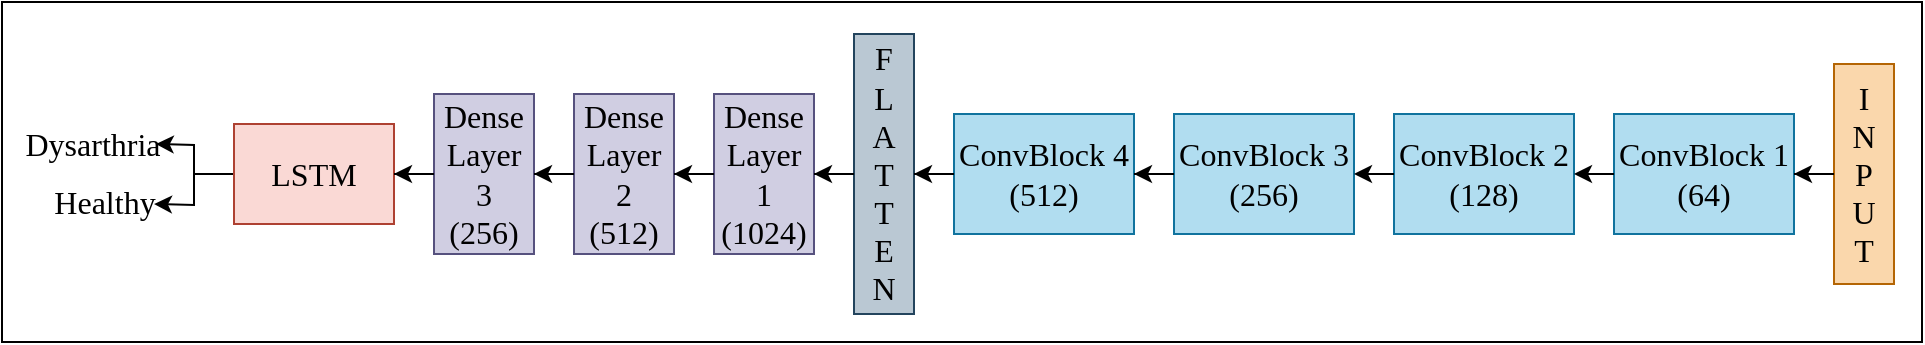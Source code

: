 <mxfile version="20.2.7" type="google"><diagram id="f-2JbrkMdr3qvQsk5--C" name="Page-1"><mxGraphModel grid="1" page="1" gridSize="10" guides="1" tooltips="1" connect="1" arrows="1" fold="1" pageScale="1" pageWidth="827" pageHeight="1169" math="0" shadow="0"><root><mxCell id="0"/><mxCell id="1" parent="0"/><mxCell id="0vdZdFmGyib4uNR2lbMW-3" value="" style="group" connectable="0" vertex="1" parent="1"><mxGeometry x="30" y="30" width="960" height="170" as="geometry"/></mxCell><mxCell id="WBi73WO5bBsdgsCzCKwa-1" value="I&lt;br style=&quot;font-size: 16px;&quot;&gt;N&lt;br style=&quot;font-size: 16px;&quot;&gt;P&lt;br style=&quot;font-size: 16px;&quot;&gt;U&lt;br style=&quot;font-size: 16px;&quot;&gt;T&lt;br style=&quot;font-size: 16px;&quot;&gt;" style="rounded=0;whiteSpace=wrap;html=1;fillColor=#fad7ac;strokeColor=#b46504;fontFamily=Times New Roman;fontSize=16;" vertex="1" parent="0vdZdFmGyib4uNR2lbMW-3"><mxGeometry x="916" y="31" width="30" height="110" as="geometry"/></mxCell><mxCell id="WBi73WO5bBsdgsCzCKwa-2" value="ConvBlock 1&lt;br style=&quot;font-size: 16px;&quot;&gt;(64)" style="rounded=0;whiteSpace=wrap;html=1;fillColor=#b1ddf0;strokeColor=#10739e;fontFamily=Times New Roman;fontSize=16;" vertex="1" parent="0vdZdFmGyib4uNR2lbMW-3"><mxGeometry x="806" y="56" width="90" height="60" as="geometry"/></mxCell><mxCell id="AypqskXN47FsD56O5Q2m-5" style="edgeStyle=orthogonalEdgeStyle;rounded=0;orthogonalLoop=1;jettySize=auto;html=1;entryX=1;entryY=0.5;entryDx=0;entryDy=0;fontFamily=Times New Roman;fontSize=16;" edge="1" parent="0vdZdFmGyib4uNR2lbMW-3" source="WBi73WO5bBsdgsCzCKwa-1" target="WBi73WO5bBsdgsCzCKwa-2"><mxGeometry relative="1" as="geometry"/></mxCell><mxCell id="WBi73WO5bBsdgsCzCKwa-3" value="ConvBlock 2&lt;br style=&quot;font-size: 16px;&quot;&gt;(128)" style="rounded=0;whiteSpace=wrap;html=1;fillColor=#b1ddf0;strokeColor=#10739e;fontFamily=Times New Roman;fontSize=16;" vertex="1" parent="0vdZdFmGyib4uNR2lbMW-3"><mxGeometry x="696" y="56" width="90" height="60" as="geometry"/></mxCell><mxCell id="AypqskXN47FsD56O5Q2m-6" style="edgeStyle=orthogonalEdgeStyle;rounded=0;orthogonalLoop=1;jettySize=auto;html=1;exitX=0;exitY=0.5;exitDx=0;exitDy=0;entryX=1;entryY=0.5;entryDx=0;entryDy=0;fontFamily=Times New Roman;fontSize=16;" edge="1" parent="0vdZdFmGyib4uNR2lbMW-3" source="WBi73WO5bBsdgsCzCKwa-2" target="WBi73WO5bBsdgsCzCKwa-3"><mxGeometry relative="1" as="geometry"/></mxCell><mxCell id="WBi73WO5bBsdgsCzCKwa-4" value="ConvBlock 3&lt;br style=&quot;font-size: 16px;&quot;&gt;(256)" style="rounded=0;whiteSpace=wrap;html=1;fillColor=#b1ddf0;strokeColor=#10739e;fontFamily=Times New Roman;fontSize=16;" vertex="1" parent="0vdZdFmGyib4uNR2lbMW-3"><mxGeometry x="586" y="56" width="90" height="60" as="geometry"/></mxCell><mxCell id="AypqskXN47FsD56O5Q2m-7" style="edgeStyle=orthogonalEdgeStyle;rounded=0;orthogonalLoop=1;jettySize=auto;html=1;exitX=0;exitY=0.5;exitDx=0;exitDy=0;entryX=1;entryY=0.5;entryDx=0;entryDy=0;fontFamily=Times New Roman;fontSize=16;" edge="1" parent="0vdZdFmGyib4uNR2lbMW-3" source="WBi73WO5bBsdgsCzCKwa-3" target="WBi73WO5bBsdgsCzCKwa-4"><mxGeometry relative="1" as="geometry"/></mxCell><mxCell id="WBi73WO5bBsdgsCzCKwa-5" value="ConvBlock 4&lt;br style=&quot;font-size: 16px;&quot;&gt;(512)" style="rounded=0;whiteSpace=wrap;html=1;fillColor=#b1ddf0;strokeColor=#10739e;fontFamily=Times New Roman;fontSize=16;" vertex="1" parent="0vdZdFmGyib4uNR2lbMW-3"><mxGeometry x="476" y="56" width="90" height="60" as="geometry"/></mxCell><mxCell id="AypqskXN47FsD56O5Q2m-8" style="edgeStyle=orthogonalEdgeStyle;rounded=0;orthogonalLoop=1;jettySize=auto;html=1;entryX=1;entryY=0.5;entryDx=0;entryDy=0;fontFamily=Times New Roman;fontSize=16;" edge="1" parent="0vdZdFmGyib4uNR2lbMW-3" source="WBi73WO5bBsdgsCzCKwa-4" target="WBi73WO5bBsdgsCzCKwa-5"><mxGeometry relative="1" as="geometry"/></mxCell><mxCell id="WBi73WO5bBsdgsCzCKwa-6" value="F&lt;br style=&quot;font-size: 16px;&quot;&gt;L&lt;br style=&quot;font-size: 16px;&quot;&gt;A&lt;br style=&quot;font-size: 16px;&quot;&gt;T&lt;br style=&quot;font-size: 16px;&quot;&gt;T&lt;br style=&quot;font-size: 16px;&quot;&gt;E&lt;br style=&quot;font-size: 16px;&quot;&gt;N&lt;br style=&quot;font-size: 16px;&quot;&gt;" style="rounded=0;whiteSpace=wrap;html=1;fillColor=#bac8d3;strokeColor=#23445d;fontFamily=Times New Roman;fontSize=16;" vertex="1" parent="0vdZdFmGyib4uNR2lbMW-3"><mxGeometry x="426" y="16" width="30" height="140" as="geometry"/></mxCell><mxCell id="AypqskXN47FsD56O5Q2m-9" style="edgeStyle=orthogonalEdgeStyle;rounded=0;orthogonalLoop=1;jettySize=auto;html=1;fontFamily=Times New Roman;fontSize=16;" edge="1" parent="0vdZdFmGyib4uNR2lbMW-3" source="WBi73WO5bBsdgsCzCKwa-5" target="WBi73WO5bBsdgsCzCKwa-6"><mxGeometry relative="1" as="geometry"/></mxCell><mxCell id="WBi73WO5bBsdgsCzCKwa-7" value="Dense Layer 1&lt;br style=&quot;font-size: 16px;&quot;&gt;(1024)" style="rounded=0;whiteSpace=wrap;html=1;fillColor=#d0cee2;strokeColor=#56517e;fontFamily=Times New Roman;fontSize=16;" vertex="1" parent="0vdZdFmGyib4uNR2lbMW-3"><mxGeometry x="356" y="46" width="50" height="80" as="geometry"/></mxCell><mxCell id="AypqskXN47FsD56O5Q2m-10" style="edgeStyle=orthogonalEdgeStyle;rounded=0;orthogonalLoop=1;jettySize=auto;html=1;entryX=1;entryY=0.5;entryDx=0;entryDy=0;fontFamily=Times New Roman;fontSize=16;" edge="1" parent="0vdZdFmGyib4uNR2lbMW-3" source="WBi73WO5bBsdgsCzCKwa-6" target="WBi73WO5bBsdgsCzCKwa-7"><mxGeometry relative="1" as="geometry"/></mxCell><mxCell id="WBi73WO5bBsdgsCzCKwa-8" value="Dense Layer 2&lt;br style=&quot;font-size: 16px;&quot;&gt;(512)" style="rounded=0;whiteSpace=wrap;html=1;fillColor=#d0cee2;strokeColor=#56517e;fontFamily=Times New Roman;fontSize=16;" vertex="1" parent="0vdZdFmGyib4uNR2lbMW-3"><mxGeometry x="286" y="46" width="50" height="80" as="geometry"/></mxCell><mxCell id="AypqskXN47FsD56O5Q2m-11" style="edgeStyle=orthogonalEdgeStyle;rounded=0;orthogonalLoop=1;jettySize=auto;html=1;entryX=1;entryY=0.5;entryDx=0;entryDy=0;fontFamily=Times New Roman;fontSize=16;" edge="1" parent="0vdZdFmGyib4uNR2lbMW-3" source="WBi73WO5bBsdgsCzCKwa-7" target="WBi73WO5bBsdgsCzCKwa-8"><mxGeometry relative="1" as="geometry"/></mxCell><mxCell id="WBi73WO5bBsdgsCzCKwa-9" value="Dense Layer 3&lt;br style=&quot;font-size: 16px;&quot;&gt;(256)" style="rounded=0;whiteSpace=wrap;html=1;fillColor=#d0cee2;strokeColor=#56517e;fontFamily=Times New Roman;fontSize=16;" vertex="1" parent="0vdZdFmGyib4uNR2lbMW-3"><mxGeometry x="216" y="46" width="50" height="80" as="geometry"/></mxCell><mxCell id="AypqskXN47FsD56O5Q2m-12" style="edgeStyle=orthogonalEdgeStyle;rounded=0;orthogonalLoop=1;jettySize=auto;html=1;entryX=1;entryY=0.5;entryDx=0;entryDy=0;fontFamily=Times New Roman;fontSize=16;" edge="1" parent="0vdZdFmGyib4uNR2lbMW-3" source="WBi73WO5bBsdgsCzCKwa-8" target="WBi73WO5bBsdgsCzCKwa-9"><mxGeometry relative="1" as="geometry"/></mxCell><mxCell id="0vdZdFmGyib4uNR2lbMW-1" style="edgeStyle=orthogonalEdgeStyle;rounded=0;orthogonalLoop=1;jettySize=auto;html=1;fontFamily=Times New Roman;fontSize=16;" edge="1" parent="0vdZdFmGyib4uNR2lbMW-3" source="WBi73WO5bBsdgsCzCKwa-10"><mxGeometry relative="1" as="geometry"><mxPoint x="76.889" y="71" as="targetPoint"/></mxGeometry></mxCell><mxCell id="0vdZdFmGyib4uNR2lbMW-2" style="edgeStyle=orthogonalEdgeStyle;rounded=0;orthogonalLoop=1;jettySize=auto;html=1;fontFamily=Times New Roman;fontSize=16;" edge="1" parent="0vdZdFmGyib4uNR2lbMW-3" source="WBi73WO5bBsdgsCzCKwa-10"><mxGeometry relative="1" as="geometry"><mxPoint x="76" y="101" as="targetPoint"/></mxGeometry></mxCell><mxCell id="WBi73WO5bBsdgsCzCKwa-10" value="LSTM" style="rounded=0;whiteSpace=wrap;html=1;fillColor=#fad9d5;strokeColor=#ae4132;fontFamily=Times New Roman;fontSize=16;" vertex="1" parent="0vdZdFmGyib4uNR2lbMW-3"><mxGeometry x="116" y="61" width="80" height="50" as="geometry"/></mxCell><mxCell id="AypqskXN47FsD56O5Q2m-13" style="edgeStyle=orthogonalEdgeStyle;rounded=0;orthogonalLoop=1;jettySize=auto;html=1;entryX=1;entryY=0.5;entryDx=0;entryDy=0;fontFamily=Times New Roman;fontSize=16;" edge="1" parent="0vdZdFmGyib4uNR2lbMW-3" source="WBi73WO5bBsdgsCzCKwa-9" target="WBi73WO5bBsdgsCzCKwa-10"><mxGeometry relative="1" as="geometry"/></mxCell><mxCell id="WBi73WO5bBsdgsCzCKwa-24" value="Dysarthria" style="text;html=1;align=center;verticalAlign=middle;resizable=0;points=[];autosize=1;strokeColor=none;fillColor=none;fontFamily=Times New Roman;fontSize=16;" vertex="1" parent="0vdZdFmGyib4uNR2lbMW-3"><mxGeometry y="56" width="90" height="30" as="geometry"/></mxCell><mxCell id="WBi73WO5bBsdgsCzCKwa-25" value="Healthy" style="text;html=1;align=center;verticalAlign=middle;resizable=0;points=[];autosize=1;strokeColor=none;fillColor=none;fontFamily=Times New Roman;fontSize=16;" vertex="1" parent="0vdZdFmGyib4uNR2lbMW-3"><mxGeometry x="16" y="85" width="70" height="30" as="geometry"/></mxCell><mxCell id="AypqskXN47FsD56O5Q2m-15" value="" style="rounded=0;whiteSpace=wrap;html=1;fillColor=none;fontFamily=Times New Roman;fontSize=16;" vertex="1" parent="0vdZdFmGyib4uNR2lbMW-3"><mxGeometry width="960" height="170" as="geometry"/></mxCell></root></mxGraphModel></diagram></mxfile>